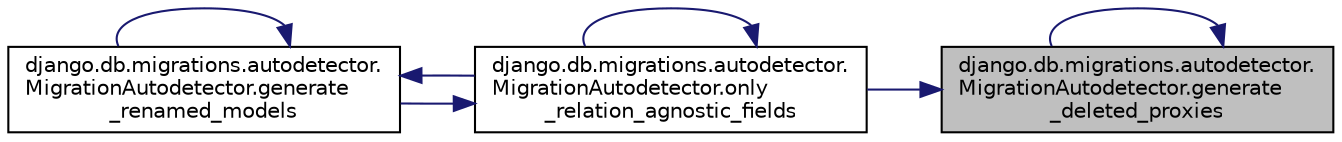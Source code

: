 digraph "django.db.migrations.autodetector.MigrationAutodetector.generate_deleted_proxies"
{
 // LATEX_PDF_SIZE
  edge [fontname="Helvetica",fontsize="10",labelfontname="Helvetica",labelfontsize="10"];
  node [fontname="Helvetica",fontsize="10",shape=record];
  rankdir="RL";
  Node1 [label="django.db.migrations.autodetector.\lMigrationAutodetector.generate\l_deleted_proxies",height=0.2,width=0.4,color="black", fillcolor="grey75", style="filled", fontcolor="black",tooltip=" "];
  Node1 -> Node1 [dir="back",color="midnightblue",fontsize="10",style="solid",fontname="Helvetica"];
  Node1 -> Node2 [dir="back",color="midnightblue",fontsize="10",style="solid",fontname="Helvetica"];
  Node2 [label="django.db.migrations.autodetector.\lMigrationAutodetector.only\l_relation_agnostic_fields",height=0.2,width=0.4,color="black", fillcolor="white", style="filled",URL="$d6/dcf/classdjango_1_1db_1_1migrations_1_1autodetector_1_1_migration_autodetector.html#a14e7f81ee4b4de6f2f4c5076b8e88d91",tooltip=" "];
  Node2 -> Node3 [dir="back",color="midnightblue",fontsize="10",style="solid",fontname="Helvetica"];
  Node3 [label="django.db.migrations.autodetector.\lMigrationAutodetector.generate\l_renamed_models",height=0.2,width=0.4,color="black", fillcolor="white", style="filled",URL="$d6/dcf/classdjango_1_1db_1_1migrations_1_1autodetector_1_1_migration_autodetector.html#a4d1384ea4d2dcd9ad418f80a5919fb62",tooltip=" "];
  Node3 -> Node3 [dir="back",color="midnightblue",fontsize="10",style="solid",fontname="Helvetica"];
  Node3 -> Node2 [dir="back",color="midnightblue",fontsize="10",style="solid",fontname="Helvetica"];
  Node2 -> Node2 [dir="back",color="midnightblue",fontsize="10",style="solid",fontname="Helvetica"];
}
